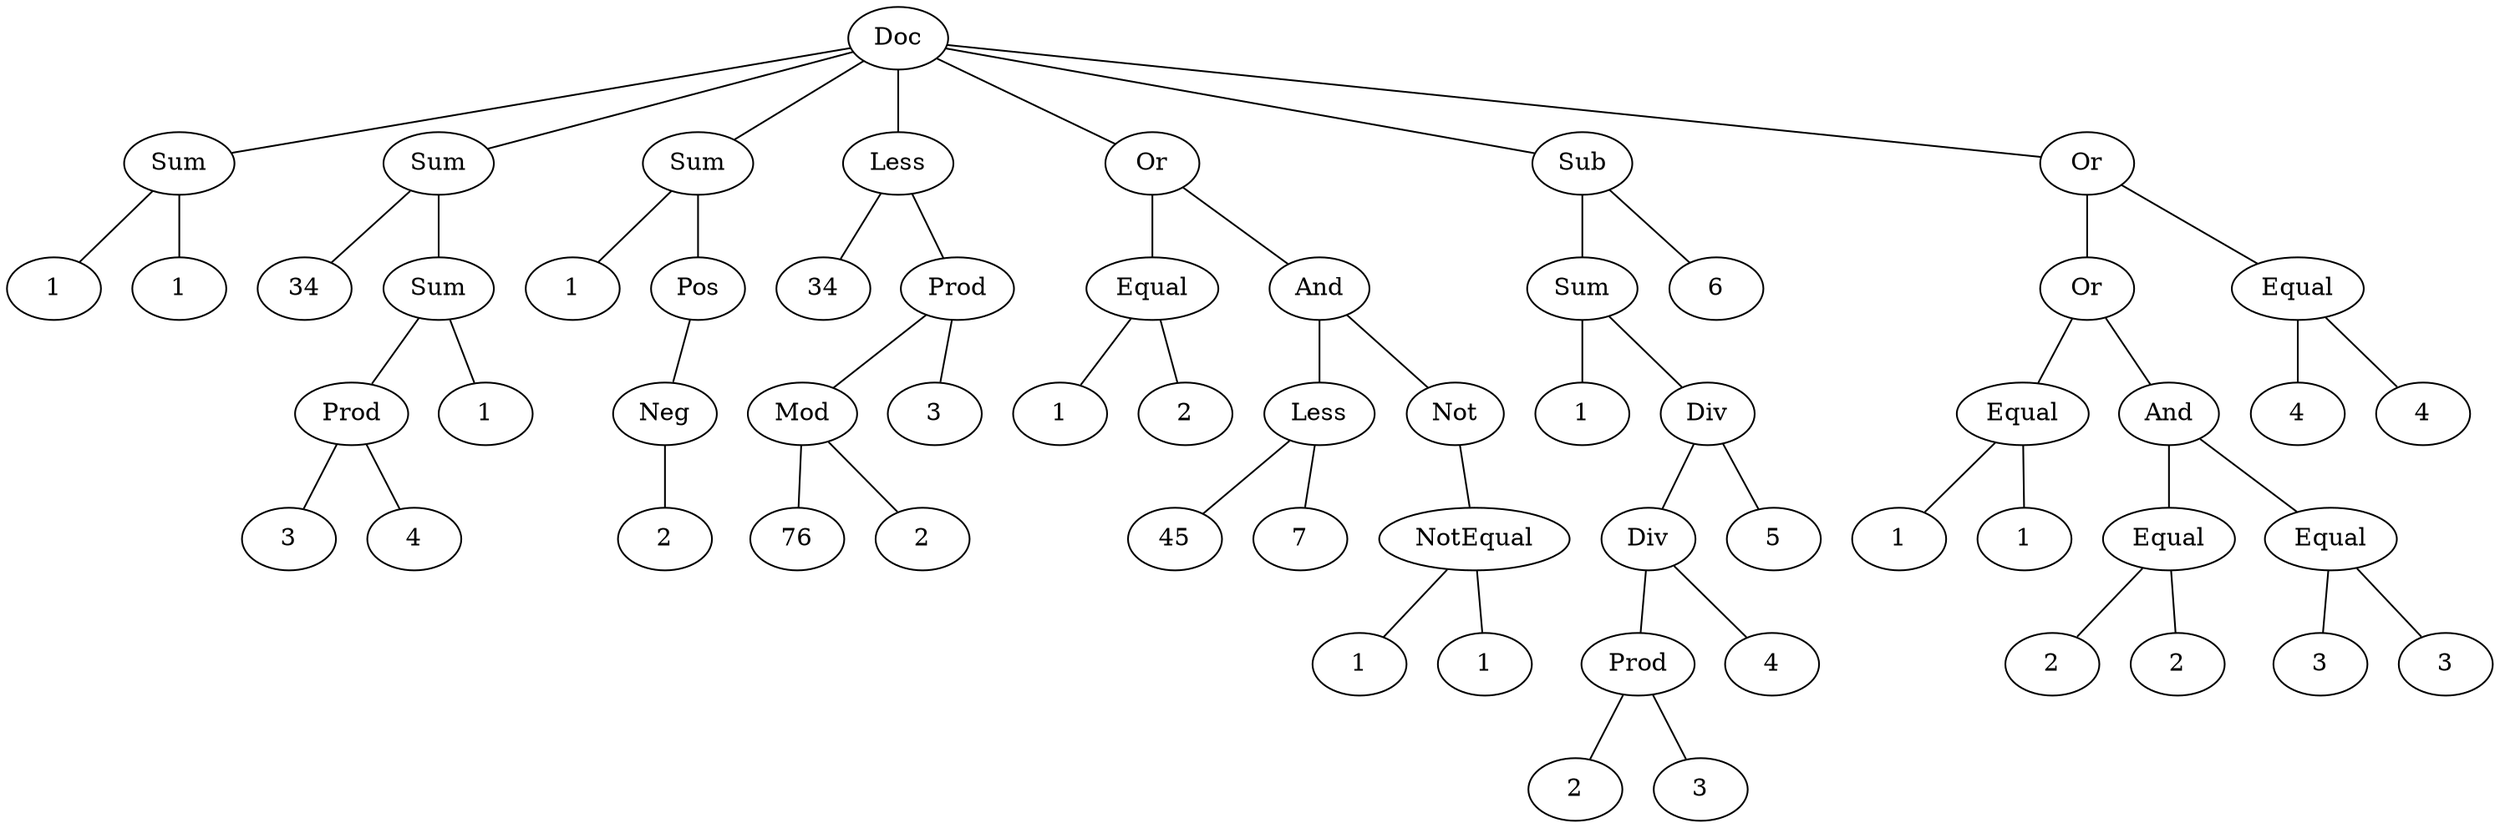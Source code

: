 graph G {
0 [label=Doc];
1 [label=Sum];
0 -- 1;
2 [label=1];
1 -- 2;
3 [label=1];
1 -- 3;
4 [label=Sum];
0 -- 4;
5 [label=34];
4 -- 5;
6 [label=Sum];
4 -- 6;
7 [label=Prod];
6 -- 7;
8 [label=3];
7 -- 8;
9 [label=4];
7 -- 9;
10 [label=1];
6 -- 10;
11 [label=Sum];
0 -- 11;
12 [label=1];
11 -- 12;
13 [label=Pos];
11 -- 13;
14 [label=Neg];
13 -- 14;
15 [label=2];
14 -- 15;
16 [label=Less];
0 -- 16;
17 [label=34];
16 -- 17;
18 [label=Prod];
16 -- 18;
19 [label=Mod];
18 -- 19;
20 [label=76];
19 -- 20;
21 [label=2];
19 -- 21;
22 [label=3];
18 -- 22;
23 [label=Or];
0 -- 23;
24 [label=Equal];
23 -- 24;
25 [label=1];
24 -- 25;
26 [label=2];
24 -- 26;
27 [label=And];
23 -- 27;
28 [label=Less];
27 -- 28;
29 [label=45];
28 -- 29;
30 [label=7];
28 -- 30;
31 [label=Not];
27 -- 31;
32 [label=NotEqual];
31 -- 32;
33 [label=1];
32 -- 33;
34 [label=1];
32 -- 34;
35 [label=Sub];
0 -- 35;
36 [label=Sum];
35 -- 36;
37 [label=1];
36 -- 37;
38 [label=Div];
36 -- 38;
39 [label=Div];
38 -- 39;
40 [label=Prod];
39 -- 40;
41 [label=2];
40 -- 41;
42 [label=3];
40 -- 42;
43 [label=4];
39 -- 43;
44 [label=5];
38 -- 44;
45 [label=6];
35 -- 45;
46 [label=Or];
0 -- 46;
47 [label=Or];
46 -- 47;
48 [label=Equal];
47 -- 48;
49 [label=1];
48 -- 49;
50 [label=1];
48 -- 50;
51 [label=And];
47 -- 51;
52 [label=Equal];
51 -- 52;
53 [label=2];
52 -- 53;
54 [label=2];
52 -- 54;
55 [label=Equal];
51 -- 55;
56 [label=3];
55 -- 56;
57 [label=3];
55 -- 57;
58 [label=Equal];
46 -- 58;
59 [label=4];
58 -- 59;
60 [label=4];
58 -- 60;
}